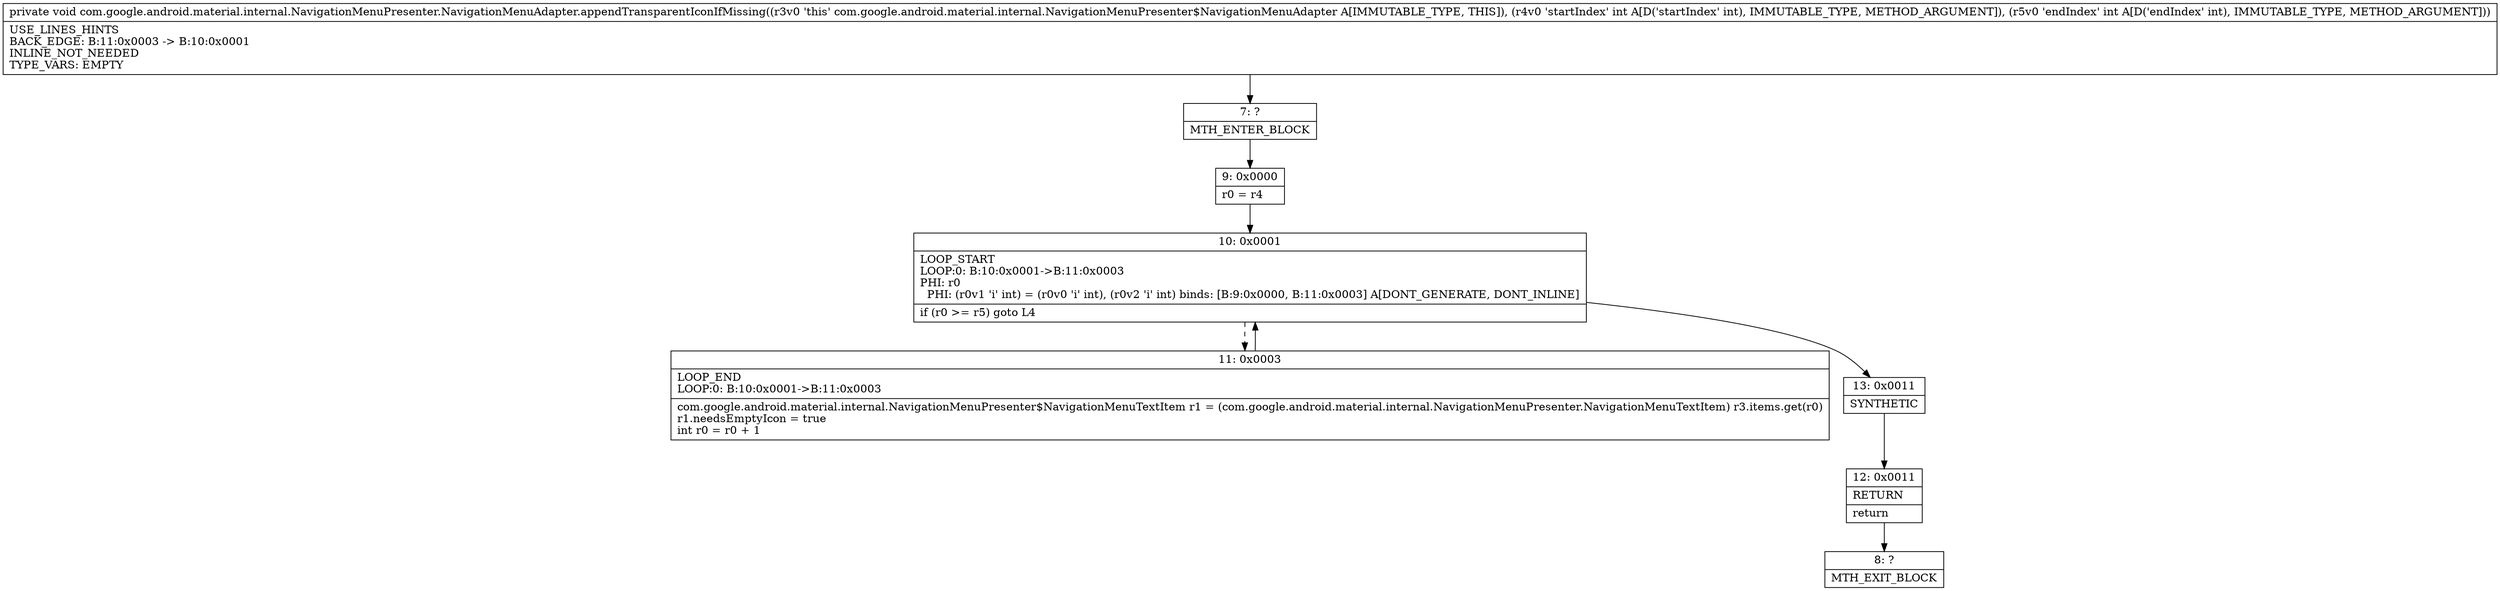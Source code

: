 digraph "CFG forcom.google.android.material.internal.NavigationMenuPresenter.NavigationMenuAdapter.appendTransparentIconIfMissing(II)V" {
Node_7 [shape=record,label="{7\:\ ?|MTH_ENTER_BLOCK\l}"];
Node_9 [shape=record,label="{9\:\ 0x0000|r0 = r4\l}"];
Node_10 [shape=record,label="{10\:\ 0x0001|LOOP_START\lLOOP:0: B:10:0x0001\-\>B:11:0x0003\lPHI: r0 \l  PHI: (r0v1 'i' int) = (r0v0 'i' int), (r0v2 'i' int) binds: [B:9:0x0000, B:11:0x0003] A[DONT_GENERATE, DONT_INLINE]\l|if (r0 \>= r5) goto L4\l}"];
Node_11 [shape=record,label="{11\:\ 0x0003|LOOP_END\lLOOP:0: B:10:0x0001\-\>B:11:0x0003\l|com.google.android.material.internal.NavigationMenuPresenter$NavigationMenuTextItem r1 = (com.google.android.material.internal.NavigationMenuPresenter.NavigationMenuTextItem) r3.items.get(r0)\lr1.needsEmptyIcon = true\lint r0 = r0 + 1\l}"];
Node_13 [shape=record,label="{13\:\ 0x0011|SYNTHETIC\l}"];
Node_12 [shape=record,label="{12\:\ 0x0011|RETURN\l|return\l}"];
Node_8 [shape=record,label="{8\:\ ?|MTH_EXIT_BLOCK\l}"];
MethodNode[shape=record,label="{private void com.google.android.material.internal.NavigationMenuPresenter.NavigationMenuAdapter.appendTransparentIconIfMissing((r3v0 'this' com.google.android.material.internal.NavigationMenuPresenter$NavigationMenuAdapter A[IMMUTABLE_TYPE, THIS]), (r4v0 'startIndex' int A[D('startIndex' int), IMMUTABLE_TYPE, METHOD_ARGUMENT]), (r5v0 'endIndex' int A[D('endIndex' int), IMMUTABLE_TYPE, METHOD_ARGUMENT]))  | USE_LINES_HINTS\lBACK_EDGE: B:11:0x0003 \-\> B:10:0x0001\lINLINE_NOT_NEEDED\lTYPE_VARS: EMPTY\l}"];
MethodNode -> Node_7;Node_7 -> Node_9;
Node_9 -> Node_10;
Node_10 -> Node_11[style=dashed];
Node_10 -> Node_13;
Node_11 -> Node_10;
Node_13 -> Node_12;
Node_12 -> Node_8;
}

